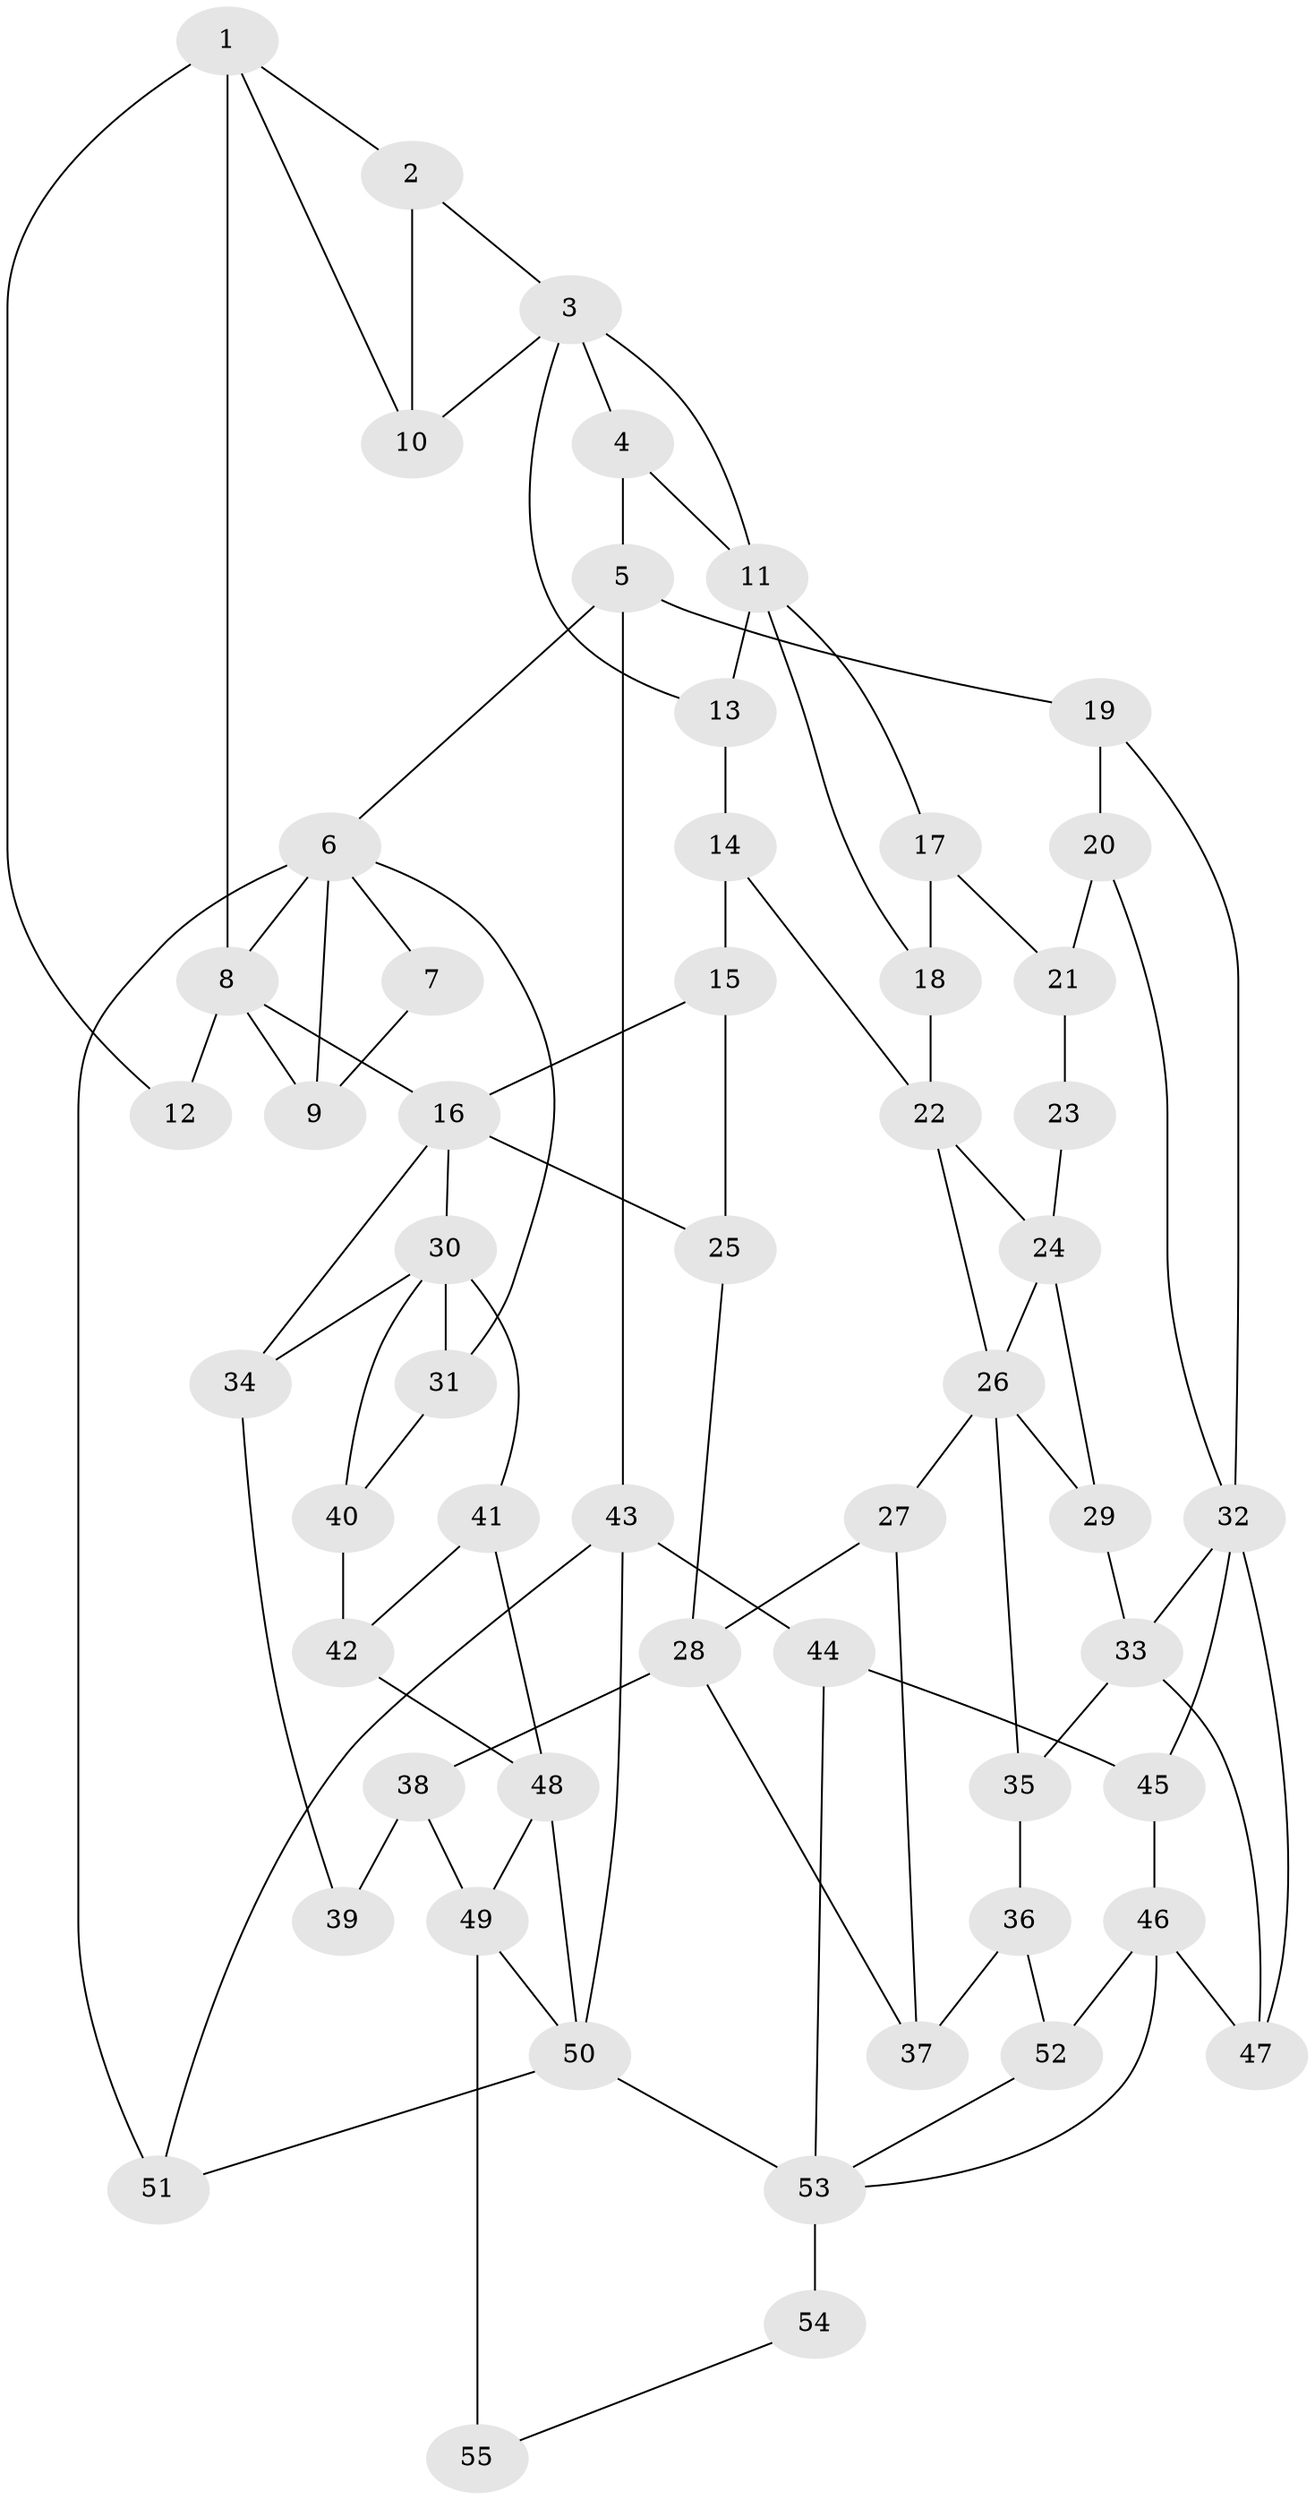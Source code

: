 // original degree distribution, {3: 0.01818181818181818, 4: 0.2636363636363636, 5: 0.4727272727272727, 6: 0.24545454545454545}
// Generated by graph-tools (version 1.1) at 2025/38/03/09/25 02:38:39]
// undirected, 55 vertices, 95 edges
graph export_dot {
graph [start="1"]
  node [color=gray90,style=filled];
  1;
  2;
  3;
  4;
  5;
  6;
  7;
  8;
  9;
  10;
  11;
  12;
  13;
  14;
  15;
  16;
  17;
  18;
  19;
  20;
  21;
  22;
  23;
  24;
  25;
  26;
  27;
  28;
  29;
  30;
  31;
  32;
  33;
  34;
  35;
  36;
  37;
  38;
  39;
  40;
  41;
  42;
  43;
  44;
  45;
  46;
  47;
  48;
  49;
  50;
  51;
  52;
  53;
  54;
  55;
  1 -- 2 [weight=1.0];
  1 -- 8 [weight=1.0];
  1 -- 10 [weight=1.0];
  1 -- 12 [weight=2.0];
  2 -- 3 [weight=1.0];
  2 -- 10 [weight=1.0];
  3 -- 4 [weight=1.0];
  3 -- 10 [weight=1.0];
  3 -- 11 [weight=2.0];
  3 -- 13 [weight=1.0];
  4 -- 5 [weight=1.0];
  4 -- 11 [weight=1.0];
  5 -- 6 [weight=1.0];
  5 -- 19 [weight=1.0];
  5 -- 43 [weight=1.0];
  6 -- 7 [weight=1.0];
  6 -- 8 [weight=1.0];
  6 -- 9 [weight=1.0];
  6 -- 31 [weight=1.0];
  6 -- 51 [weight=2.0];
  7 -- 9 [weight=1.0];
  8 -- 9 [weight=1.0];
  8 -- 12 [weight=1.0];
  8 -- 16 [weight=2.0];
  11 -- 13 [weight=1.0];
  11 -- 17 [weight=1.0];
  11 -- 18 [weight=1.0];
  13 -- 14 [weight=1.0];
  14 -- 15 [weight=1.0];
  14 -- 22 [weight=1.0];
  15 -- 16 [weight=1.0];
  15 -- 25 [weight=1.0];
  16 -- 25 [weight=1.0];
  16 -- 30 [weight=1.0];
  16 -- 34 [weight=1.0];
  17 -- 18 [weight=1.0];
  17 -- 21 [weight=1.0];
  18 -- 22 [weight=1.0];
  19 -- 20 [weight=1.0];
  19 -- 32 [weight=1.0];
  20 -- 21 [weight=1.0];
  20 -- 32 [weight=1.0];
  21 -- 23 [weight=1.0];
  22 -- 24 [weight=2.0];
  22 -- 26 [weight=1.0];
  23 -- 24 [weight=2.0];
  24 -- 26 [weight=1.0];
  24 -- 29 [weight=1.0];
  25 -- 28 [weight=1.0];
  26 -- 27 [weight=1.0];
  26 -- 29 [weight=1.0];
  26 -- 35 [weight=1.0];
  27 -- 28 [weight=1.0];
  27 -- 37 [weight=1.0];
  28 -- 37 [weight=1.0];
  28 -- 38 [weight=2.0];
  29 -- 33 [weight=1.0];
  30 -- 31 [weight=1.0];
  30 -- 34 [weight=1.0];
  30 -- 40 [weight=1.0];
  30 -- 41 [weight=1.0];
  31 -- 40 [weight=1.0];
  32 -- 33 [weight=2.0];
  32 -- 45 [weight=1.0];
  32 -- 47 [weight=1.0];
  33 -- 35 [weight=1.0];
  33 -- 47 [weight=1.0];
  34 -- 39 [weight=1.0];
  35 -- 36 [weight=1.0];
  36 -- 37 [weight=1.0];
  36 -- 52 [weight=1.0];
  38 -- 39 [weight=2.0];
  38 -- 49 [weight=2.0];
  40 -- 42 [weight=4.0];
  41 -- 42 [weight=1.0];
  41 -- 48 [weight=1.0];
  42 -- 48 [weight=1.0];
  43 -- 44 [weight=1.0];
  43 -- 50 [weight=1.0];
  43 -- 51 [weight=1.0];
  44 -- 45 [weight=1.0];
  44 -- 53 [weight=1.0];
  45 -- 46 [weight=1.0];
  46 -- 47 [weight=2.0];
  46 -- 52 [weight=2.0];
  46 -- 53 [weight=1.0];
  48 -- 49 [weight=1.0];
  48 -- 50 [weight=2.0];
  49 -- 50 [weight=1.0];
  49 -- 55 [weight=2.0];
  50 -- 51 [weight=1.0];
  50 -- 53 [weight=1.0];
  52 -- 53 [weight=1.0];
  53 -- 54 [weight=2.0];
  54 -- 55 [weight=1.0];
}
